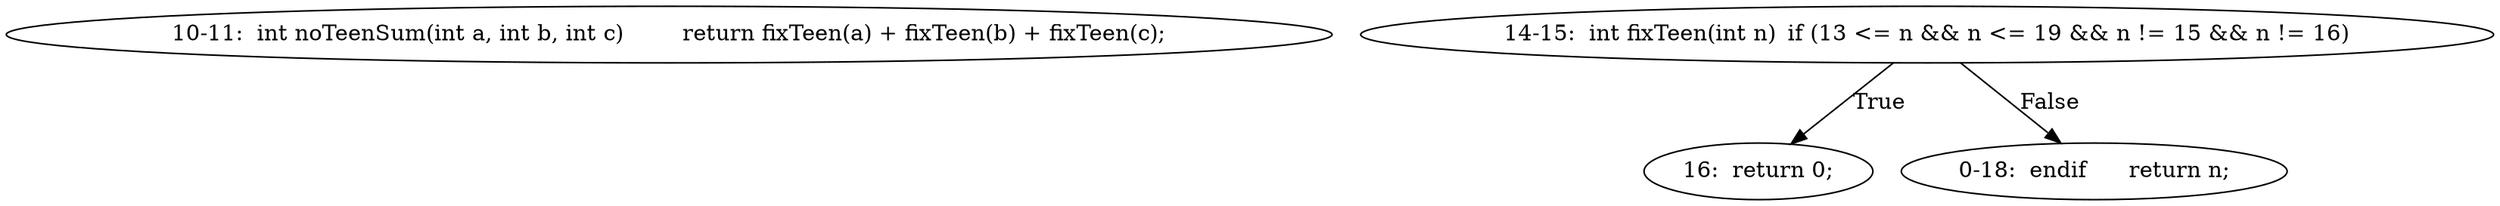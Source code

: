 digraph result_test { 
// graph-vertices
  a1  [label="10-11:  int noTeenSum(int a, int b, int c)	return fixTeen(a) + fixTeen(b) + fixTeen(c);"]; 
  a2  [label="14-15:  int fixTeen(int n)	if (13 <= n && n <= 19 && n != 15 && n != 16)"]; 
  4  [label="16:  return 0;"]; 
  a3  [label="0-18:  endif	return n;"]; 
// graph-edges
  a2 -> 4  [label="True"]; 
  a2 -> a3  [label="False"]; 
}